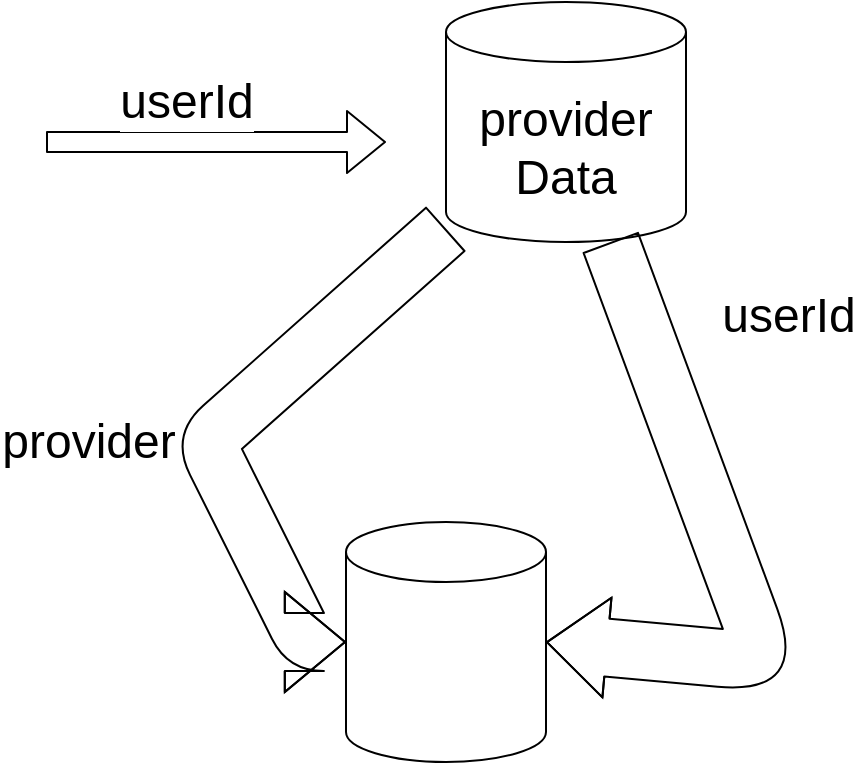 <mxfile>
    <diagram id="hSn_NQztJigUiFgOYVzh" name="Page-1">
        <mxGraphModel dx="1105" dy="604" grid="1" gridSize="10" guides="1" tooltips="1" connect="1" arrows="1" fold="1" page="1" pageScale="1" pageWidth="850" pageHeight="1100" math="0" shadow="0">
            <root>
                <mxCell id="0"/>
                <mxCell id="1" parent="0"/>
                <mxCell id="4" value="provider&lt;br&gt;Data" style="shape=cylinder3;whiteSpace=wrap;html=1;boundedLbl=1;backgroundOutline=1;size=15;fontSize=24;" vertex="1" parent="1">
                    <mxGeometry x="400" y="20" width="120" height="120" as="geometry"/>
                </mxCell>
                <mxCell id="5" value="" style="shape=flexArrow;endArrow=classic;html=1;fontSize=24;" edge="1" parent="1">
                    <mxGeometry width="50" height="50" relative="1" as="geometry">
                        <mxPoint x="200" y="90" as="sourcePoint"/>
                        <mxPoint x="370" y="90" as="targetPoint"/>
                    </mxGeometry>
                </mxCell>
                <mxCell id="6" value="userId" style="edgeLabel;html=1;align=center;verticalAlign=middle;resizable=0;points=[];fontSize=24;" vertex="1" connectable="0" parent="5">
                    <mxGeometry x="-0.179" relative="1" as="geometry">
                        <mxPoint y="-20" as="offset"/>
                    </mxGeometry>
                </mxCell>
                <mxCell id="7" value="" style="shape=cylinder3;whiteSpace=wrap;html=1;boundedLbl=1;backgroundOutline=1;size=15;fontSize=24;" vertex="1" parent="1">
                    <mxGeometry x="350" y="280" width="100" height="120" as="geometry"/>
                </mxCell>
                <mxCell id="8" value="" style="shape=flexArrow;endArrow=classic;html=1;fontSize=24;width=29;endSize=9.7;" edge="1" parent="1" source="4">
                    <mxGeometry width="50" height="50" relative="1" as="geometry">
                        <mxPoint x="480" y="230" as="sourcePoint"/>
                        <mxPoint x="450" y="340" as="targetPoint"/>
                        <Array as="points">
                            <mxPoint x="560" y="350"/>
                        </Array>
                    </mxGeometry>
                </mxCell>
                <mxCell id="9" value="userId" style="edgeLabel;html=1;align=center;verticalAlign=middle;resizable=0;points=[];fontSize=24;" vertex="1" connectable="0" parent="8">
                    <mxGeometry x="-0.179" relative="1" as="geometry">
                        <mxPoint x="41" y="-92" as="offset"/>
                    </mxGeometry>
                </mxCell>
                <mxCell id="10" value="" style="shape=flexArrow;endArrow=classic;html=1;fontSize=24;width=29;endSize=9.7;" edge="1" parent="1" source="4" target="7">
                    <mxGeometry width="50" height="50" relative="1" as="geometry">
                        <mxPoint x="252.222" y="130" as="sourcePoint"/>
                        <mxPoint x="220" y="330" as="targetPoint"/>
                        <Array as="points">
                            <mxPoint x="280" y="240"/>
                            <mxPoint x="330" y="340"/>
                        </Array>
                    </mxGeometry>
                </mxCell>
                <mxCell id="11" value="provider" style="edgeLabel;html=1;align=center;verticalAlign=middle;resizable=0;points=[];fontSize=24;" vertex="1" connectable="0" parent="10">
                    <mxGeometry x="-0.179" relative="1" as="geometry">
                        <mxPoint x="-90" y="27" as="offset"/>
                    </mxGeometry>
                </mxCell>
            </root>
        </mxGraphModel>
    </diagram>
</mxfile>